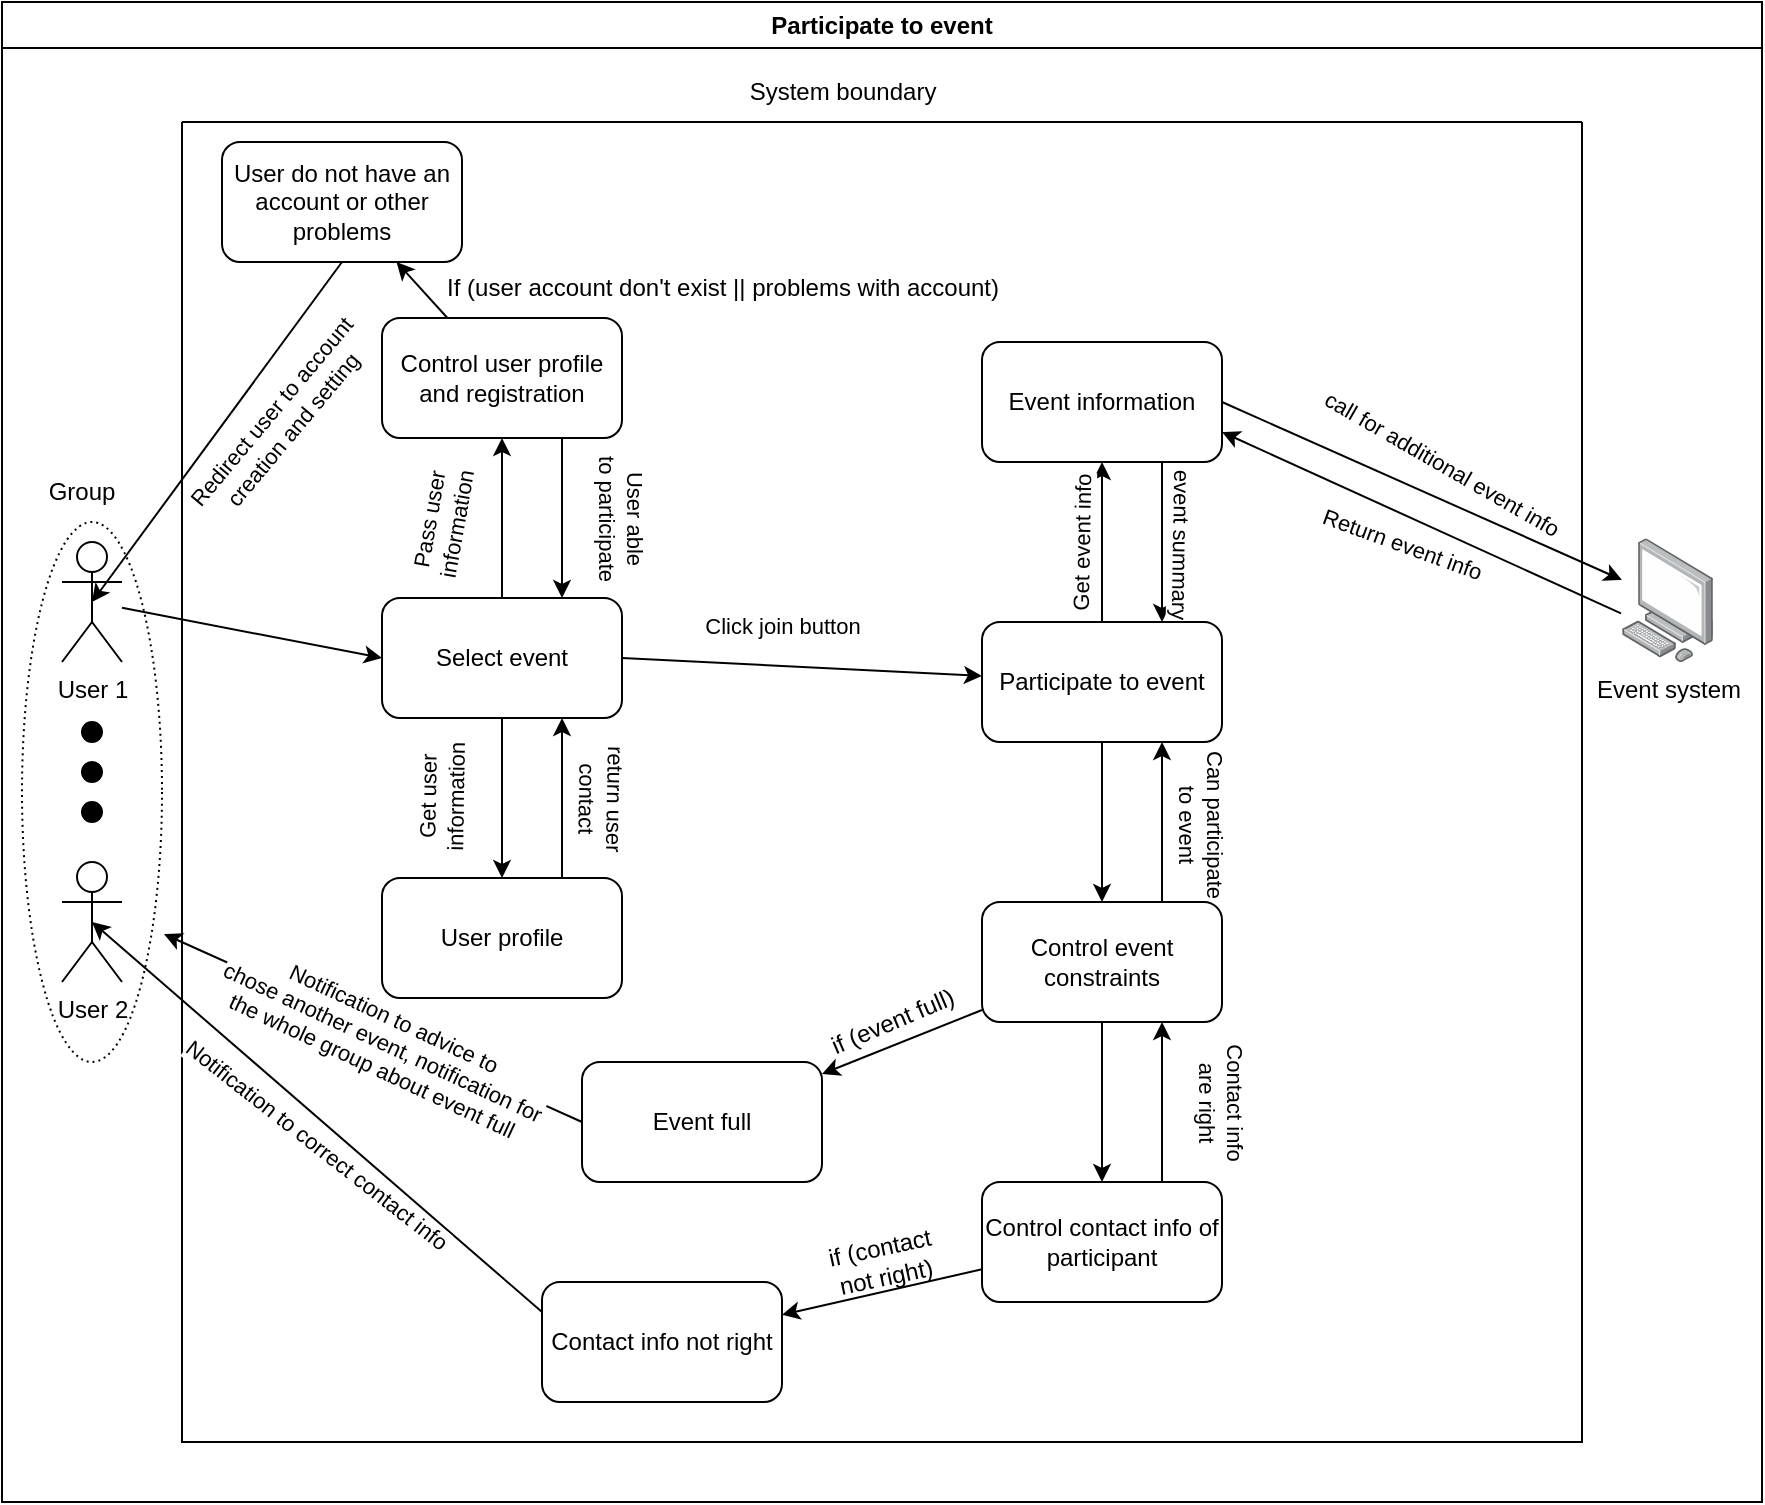 <mxfile version="21.2.4" type="github">
  <diagram name="Pagina-1" id="0LB9FfLSfmmGYp-lagXw">
    <mxGraphModel dx="1221" dy="743" grid="1" gridSize="10" guides="1" tooltips="1" connect="1" arrows="1" fold="1" page="1" pageScale="1" pageWidth="827" pageHeight="1169" math="0" shadow="0">
      <root>
        <mxCell id="0" />
        <mxCell id="1" parent="0" />
        <mxCell id="jyjkLJiU4tbFKEdJ2gJg-1" value="Participate to event" style="swimlane;whiteSpace=wrap;html=1;" parent="1" vertex="1">
          <mxGeometry x="80" width="880" height="750" as="geometry" />
        </mxCell>
        <mxCell id="jyjkLJiU4tbFKEdJ2gJg-6" value="" style="ellipse;whiteSpace=wrap;html=1;fillColor=none;dashed=1;dashPattern=1 2;" parent="jyjkLJiU4tbFKEdJ2gJg-1" vertex="1">
          <mxGeometry x="10" y="260" width="70" height="270" as="geometry" />
        </mxCell>
        <mxCell id="jyjkLJiU4tbFKEdJ2gJg-3" value="System boundary" style="text;html=1;align=center;verticalAlign=middle;resizable=0;points=[];autosize=1;strokeColor=none;fillColor=none;" parent="jyjkLJiU4tbFKEdJ2gJg-1" vertex="1">
          <mxGeometry x="360" y="30" width="120" height="30" as="geometry" />
        </mxCell>
        <mxCell id="jyjkLJiU4tbFKEdJ2gJg-4" value="User 2" style="shape=umlActor;verticalLabelPosition=bottom;verticalAlign=top;html=1;outlineConnect=0;" parent="jyjkLJiU4tbFKEdJ2gJg-1" vertex="1">
          <mxGeometry x="30" y="430" width="30" height="60" as="geometry" />
        </mxCell>
        <mxCell id="jyjkLJiU4tbFKEdJ2gJg-5" value="User 1" style="shape=umlActor;verticalLabelPosition=bottom;verticalAlign=top;html=1;outlineConnect=0;" parent="jyjkLJiU4tbFKEdJ2gJg-1" vertex="1">
          <mxGeometry x="30" y="270" width="30" height="60" as="geometry" />
        </mxCell>
        <mxCell id="jyjkLJiU4tbFKEdJ2gJg-7" value="" style="ellipse;whiteSpace=wrap;html=1;aspect=fixed;fillColor=#000000;" parent="jyjkLJiU4tbFKEdJ2gJg-1" vertex="1">
          <mxGeometry x="40" y="360" width="10" height="10" as="geometry" />
        </mxCell>
        <mxCell id="jyjkLJiU4tbFKEdJ2gJg-8" value="" style="ellipse;whiteSpace=wrap;html=1;aspect=fixed;fillColor=#000000;" parent="jyjkLJiU4tbFKEdJ2gJg-1" vertex="1">
          <mxGeometry x="40" y="380" width="10" height="10" as="geometry" />
        </mxCell>
        <mxCell id="jyjkLJiU4tbFKEdJ2gJg-9" value="" style="ellipse;whiteSpace=wrap;html=1;aspect=fixed;fillColor=#000000;" parent="jyjkLJiU4tbFKEdJ2gJg-1" vertex="1">
          <mxGeometry x="40" y="400" width="10" height="10" as="geometry" />
        </mxCell>
        <mxCell id="jyjkLJiU4tbFKEdJ2gJg-10" value="Group" style="text;html=1;strokeColor=none;fillColor=none;align=center;verticalAlign=middle;whiteSpace=wrap;rounded=0;" parent="jyjkLJiU4tbFKEdJ2gJg-1" vertex="1">
          <mxGeometry x="10" y="230" width="60" height="30" as="geometry" />
        </mxCell>
        <mxCell id="jyjkLJiU4tbFKEdJ2gJg-11" value="Event system" style="image;points=[];aspect=fixed;html=1;align=center;shadow=0;dashed=0;image=img/lib/allied_telesis/computer_and_terminals/Personal_Computer.svg;" parent="jyjkLJiU4tbFKEdJ2gJg-1" vertex="1">
          <mxGeometry x="810" y="268.2" width="45.6" height="61.8" as="geometry" />
        </mxCell>
        <mxCell id="jyjkLJiU4tbFKEdJ2gJg-2" value="" style="swimlane;startSize=0;" parent="1" vertex="1">
          <mxGeometry x="170" y="60" width="700" height="660" as="geometry" />
        </mxCell>
        <mxCell id="jyjkLJiU4tbFKEdJ2gJg-14" style="rounded=0;orthogonalLoop=1;jettySize=auto;html=1;exitX=1;exitY=0.5;exitDx=0;exitDy=0;" parent="jyjkLJiU4tbFKEdJ2gJg-2" source="jyjkLJiU4tbFKEdJ2gJg-12" target="jyjkLJiU4tbFKEdJ2gJg-13" edge="1">
          <mxGeometry relative="1" as="geometry" />
        </mxCell>
        <mxCell id="riMscgRFWsUVu2BTz0AU-16" value="Click join button" style="edgeLabel;html=1;align=center;verticalAlign=middle;resizable=0;points=[];" parent="jyjkLJiU4tbFKEdJ2gJg-14" vertex="1" connectable="0">
          <mxGeometry x="-0.19" relative="1" as="geometry">
            <mxPoint x="7" y="-20" as="offset" />
          </mxGeometry>
        </mxCell>
        <mxCell id="riMscgRFWsUVu2BTz0AU-5" value="" style="edgeStyle=none;rounded=0;orthogonalLoop=1;jettySize=auto;html=1;" parent="jyjkLJiU4tbFKEdJ2gJg-2" source="jyjkLJiU4tbFKEdJ2gJg-12" target="riMscgRFWsUVu2BTz0AU-4" edge="1">
          <mxGeometry relative="1" as="geometry" />
        </mxCell>
        <mxCell id="riMscgRFWsUVu2BTz0AU-6" value="Pass user &lt;br&gt;information" style="edgeLabel;html=1;align=center;verticalAlign=middle;resizable=0;points=[];rotation=-80;" parent="riMscgRFWsUVu2BTz0AU-5" vertex="1" connectable="0">
          <mxGeometry x="0.425" y="1" relative="1" as="geometry">
            <mxPoint x="-29" y="19" as="offset" />
          </mxGeometry>
        </mxCell>
        <mxCell id="riMscgRFWsUVu2BTz0AU-11" value="" style="edgeStyle=none;rounded=0;orthogonalLoop=1;jettySize=auto;html=1;" parent="jyjkLJiU4tbFKEdJ2gJg-2" source="jyjkLJiU4tbFKEdJ2gJg-12" target="riMscgRFWsUVu2BTz0AU-10" edge="1">
          <mxGeometry relative="1" as="geometry" />
        </mxCell>
        <mxCell id="riMscgRFWsUVu2BTz0AU-12" value="Get user &lt;br&gt;information" style="edgeLabel;html=1;align=center;verticalAlign=middle;resizable=0;points=[];rotation=-89;" parent="riMscgRFWsUVu2BTz0AU-11" vertex="1" connectable="0">
          <mxGeometry x="-0.358" y="1" relative="1" as="geometry">
            <mxPoint x="-31" y="14" as="offset" />
          </mxGeometry>
        </mxCell>
        <mxCell id="jyjkLJiU4tbFKEdJ2gJg-12" value="Select event" style="rounded=1;whiteSpace=wrap;html=1;" parent="jyjkLJiU4tbFKEdJ2gJg-2" vertex="1">
          <mxGeometry x="100" y="238" width="120" height="60" as="geometry" />
        </mxCell>
        <mxCell id="riMscgRFWsUVu2BTz0AU-18" value="" style="edgeStyle=none;rounded=0;orthogonalLoop=1;jettySize=auto;html=1;" parent="jyjkLJiU4tbFKEdJ2gJg-2" source="jyjkLJiU4tbFKEdJ2gJg-13" target="riMscgRFWsUVu2BTz0AU-17" edge="1">
          <mxGeometry relative="1" as="geometry" />
        </mxCell>
        <mxCell id="riMscgRFWsUVu2BTz0AU-22" value="Get event info" style="edgeLabel;html=1;align=center;verticalAlign=middle;resizable=0;points=[];rotation=-89;" parent="riMscgRFWsUVu2BTz0AU-18" vertex="1" connectable="0">
          <mxGeometry x="0.342" y="-1" relative="1" as="geometry">
            <mxPoint x="-11" y="14" as="offset" />
          </mxGeometry>
        </mxCell>
        <mxCell id="riMscgRFWsUVu2BTz0AU-20" value="" style="edgeStyle=none;rounded=0;orthogonalLoop=1;jettySize=auto;html=1;" parent="jyjkLJiU4tbFKEdJ2gJg-2" source="jyjkLJiU4tbFKEdJ2gJg-13" target="riMscgRFWsUVu2BTz0AU-19" edge="1">
          <mxGeometry relative="1" as="geometry" />
        </mxCell>
        <mxCell id="jyjkLJiU4tbFKEdJ2gJg-13" value="Participate to event" style="rounded=1;whiteSpace=wrap;html=1;" parent="jyjkLJiU4tbFKEdJ2gJg-2" vertex="1">
          <mxGeometry x="400" y="250" width="120" height="60" as="geometry" />
        </mxCell>
        <mxCell id="riMscgRFWsUVu2BTz0AU-3" style="edgeStyle=none;rounded=0;orthogonalLoop=1;jettySize=auto;html=1;exitX=0.5;exitY=0;exitDx=0;exitDy=0;" parent="jyjkLJiU4tbFKEdJ2gJg-2" source="jyjkLJiU4tbFKEdJ2gJg-12" target="jyjkLJiU4tbFKEdJ2gJg-12" edge="1">
          <mxGeometry relative="1" as="geometry" />
        </mxCell>
        <mxCell id="riMscgRFWsUVu2BTz0AU-7" style="edgeStyle=none;rounded=0;orthogonalLoop=1;jettySize=auto;html=1;exitX=0.75;exitY=1;exitDx=0;exitDy=0;entryX=0.75;entryY=0;entryDx=0;entryDy=0;" parent="jyjkLJiU4tbFKEdJ2gJg-2" source="riMscgRFWsUVu2BTz0AU-4" target="jyjkLJiU4tbFKEdJ2gJg-12" edge="1">
          <mxGeometry relative="1" as="geometry" />
        </mxCell>
        <mxCell id="riMscgRFWsUVu2BTz0AU-9" value="User able &lt;br&gt;to participate" style="edgeLabel;html=1;align=center;verticalAlign=middle;resizable=0;points=[];rotation=90;" parent="riMscgRFWsUVu2BTz0AU-7" vertex="1" connectable="0">
          <mxGeometry x="0.317" y="1" relative="1" as="geometry">
            <mxPoint x="29" y="-13" as="offset" />
          </mxGeometry>
        </mxCell>
        <mxCell id="riMscgRFWsUVu2BTz0AU-30" value="" style="edgeStyle=none;rounded=0;orthogonalLoop=1;jettySize=auto;html=1;" parent="jyjkLJiU4tbFKEdJ2gJg-2" source="riMscgRFWsUVu2BTz0AU-4" target="riMscgRFWsUVu2BTz0AU-29" edge="1">
          <mxGeometry relative="1" as="geometry" />
        </mxCell>
        <mxCell id="riMscgRFWsUVu2BTz0AU-4" value="Control user profile&lt;br&gt;and registration" style="rounded=1;whiteSpace=wrap;html=1;" parent="jyjkLJiU4tbFKEdJ2gJg-2" vertex="1">
          <mxGeometry x="100" y="98" width="120" height="60" as="geometry" />
        </mxCell>
        <mxCell id="riMscgRFWsUVu2BTz0AU-14" style="edgeStyle=none;rounded=0;orthogonalLoop=1;jettySize=auto;html=1;exitX=0.75;exitY=0;exitDx=0;exitDy=0;entryX=0.75;entryY=1;entryDx=0;entryDy=0;" parent="jyjkLJiU4tbFKEdJ2gJg-2" source="riMscgRFWsUVu2BTz0AU-10" target="jyjkLJiU4tbFKEdJ2gJg-12" edge="1">
          <mxGeometry relative="1" as="geometry" />
        </mxCell>
        <mxCell id="riMscgRFWsUVu2BTz0AU-15" value="return user &lt;br&gt;contact" style="edgeLabel;html=1;align=center;verticalAlign=middle;resizable=0;points=[];rotation=91;" parent="riMscgRFWsUVu2BTz0AU-14" vertex="1" connectable="0">
          <mxGeometry x="0.408" y="1" relative="1" as="geometry">
            <mxPoint x="21" y="16" as="offset" />
          </mxGeometry>
        </mxCell>
        <mxCell id="riMscgRFWsUVu2BTz0AU-10" value="User profile" style="rounded=1;whiteSpace=wrap;html=1;" parent="jyjkLJiU4tbFKEdJ2gJg-2" vertex="1">
          <mxGeometry x="100" y="378" width="120" height="60" as="geometry" />
        </mxCell>
        <mxCell id="riMscgRFWsUVu2BTz0AU-23" style="edgeStyle=none;rounded=0;orthogonalLoop=1;jettySize=auto;html=1;exitX=0.75;exitY=1;exitDx=0;exitDy=0;entryX=0.75;entryY=0;entryDx=0;entryDy=0;" parent="jyjkLJiU4tbFKEdJ2gJg-2" source="riMscgRFWsUVu2BTz0AU-17" target="jyjkLJiU4tbFKEdJ2gJg-13" edge="1">
          <mxGeometry relative="1" as="geometry" />
        </mxCell>
        <mxCell id="riMscgRFWsUVu2BTz0AU-24" value="Return event info" style="edgeLabel;html=1;align=center;verticalAlign=middle;resizable=0;points=[];rotation=20;" parent="riMscgRFWsUVu2BTz0AU-23" vertex="1" connectable="0">
          <mxGeometry x="-0.417" y="-1" relative="1" as="geometry">
            <mxPoint x="121" y="17" as="offset" />
          </mxGeometry>
        </mxCell>
        <mxCell id="riMscgRFWsUVu2BTz0AU-48" value="event summary" style="edgeLabel;html=1;align=center;verticalAlign=middle;resizable=0;points=[];rotation=91;" parent="riMscgRFWsUVu2BTz0AU-23" vertex="1" connectable="0">
          <mxGeometry x="-0.442" y="-2" relative="1" as="geometry">
            <mxPoint x="12" y="18" as="offset" />
          </mxGeometry>
        </mxCell>
        <mxCell id="riMscgRFWsUVu2BTz0AU-17" value="Event information" style="rounded=1;whiteSpace=wrap;html=1;" parent="jyjkLJiU4tbFKEdJ2gJg-2" vertex="1">
          <mxGeometry x="400" y="110" width="120" height="60" as="geometry" />
        </mxCell>
        <mxCell id="riMscgRFWsUVu2BTz0AU-21" style="edgeStyle=none;rounded=0;orthogonalLoop=1;jettySize=auto;html=1;exitX=0.75;exitY=0;exitDx=0;exitDy=0;entryX=0.75;entryY=1;entryDx=0;entryDy=0;" parent="jyjkLJiU4tbFKEdJ2gJg-2" source="riMscgRFWsUVu2BTz0AU-19" target="jyjkLJiU4tbFKEdJ2gJg-13" edge="1">
          <mxGeometry relative="1" as="geometry" />
        </mxCell>
        <mxCell id="riMscgRFWsUVu2BTz0AU-49" value="Can participate&lt;br&gt;to event" style="edgeLabel;html=1;align=center;verticalAlign=middle;resizable=0;points=[];rotation=90;" parent="riMscgRFWsUVu2BTz0AU-21" vertex="1" connectable="0">
          <mxGeometry x="0.567" y="2" relative="1" as="geometry">
            <mxPoint x="22" y="23" as="offset" />
          </mxGeometry>
        </mxCell>
        <mxCell id="riMscgRFWsUVu2BTz0AU-34" value="" style="edgeStyle=none;rounded=0;orthogonalLoop=1;jettySize=auto;html=1;" parent="jyjkLJiU4tbFKEdJ2gJg-2" source="riMscgRFWsUVu2BTz0AU-19" target="riMscgRFWsUVu2BTz0AU-33" edge="1">
          <mxGeometry relative="1" as="geometry" />
        </mxCell>
        <mxCell id="riMscgRFWsUVu2BTz0AU-37" value="" style="edgeStyle=none;rounded=0;orthogonalLoop=1;jettySize=auto;html=1;" parent="jyjkLJiU4tbFKEdJ2gJg-2" source="riMscgRFWsUVu2BTz0AU-19" target="riMscgRFWsUVu2BTz0AU-36" edge="1">
          <mxGeometry relative="1" as="geometry" />
        </mxCell>
        <mxCell id="riMscgRFWsUVu2BTz0AU-19" value="Control event constraints" style="rounded=1;whiteSpace=wrap;html=1;" parent="jyjkLJiU4tbFKEdJ2gJg-2" vertex="1">
          <mxGeometry x="400" y="390" width="120" height="60" as="geometry" />
        </mxCell>
        <mxCell id="riMscgRFWsUVu2BTz0AU-29" value="User do not have an account or other problems" style="rounded=1;whiteSpace=wrap;html=1;" parent="jyjkLJiU4tbFKEdJ2gJg-2" vertex="1">
          <mxGeometry x="20" y="10" width="120" height="60" as="geometry" />
        </mxCell>
        <mxCell id="riMscgRFWsUVu2BTz0AU-33" value="Event full" style="rounded=1;whiteSpace=wrap;html=1;" parent="jyjkLJiU4tbFKEdJ2gJg-2" vertex="1">
          <mxGeometry x="200" y="470" width="120" height="60" as="geometry" />
        </mxCell>
        <mxCell id="riMscgRFWsUVu2BTz0AU-40" value="" style="edgeStyle=none;rounded=0;orthogonalLoop=1;jettySize=auto;html=1;" parent="jyjkLJiU4tbFKEdJ2gJg-2" source="riMscgRFWsUVu2BTz0AU-36" target="riMscgRFWsUVu2BTz0AU-39" edge="1">
          <mxGeometry relative="1" as="geometry" />
        </mxCell>
        <mxCell id="riMscgRFWsUVu2BTz0AU-46" style="edgeStyle=none;rounded=0;orthogonalLoop=1;jettySize=auto;html=1;exitX=0.75;exitY=0;exitDx=0;exitDy=0;entryX=0.75;entryY=1;entryDx=0;entryDy=0;" parent="jyjkLJiU4tbFKEdJ2gJg-2" source="riMscgRFWsUVu2BTz0AU-36" target="riMscgRFWsUVu2BTz0AU-19" edge="1">
          <mxGeometry relative="1" as="geometry" />
        </mxCell>
        <mxCell id="riMscgRFWsUVu2BTz0AU-50" value="Contact info &lt;br&gt;are right" style="edgeLabel;html=1;align=center;verticalAlign=middle;resizable=0;points=[];rotation=90;" parent="riMscgRFWsUVu2BTz0AU-46" vertex="1" connectable="0">
          <mxGeometry x="0.333" y="3" relative="1" as="geometry">
            <mxPoint x="33" y="13" as="offset" />
          </mxGeometry>
        </mxCell>
        <mxCell id="riMscgRFWsUVu2BTz0AU-36" value="Control contact info of participant" style="rounded=1;whiteSpace=wrap;html=1;" parent="jyjkLJiU4tbFKEdJ2gJg-2" vertex="1">
          <mxGeometry x="400" y="530" width="120" height="60" as="geometry" />
        </mxCell>
        <mxCell id="riMscgRFWsUVu2BTz0AU-39" value="Contact info not right" style="rounded=1;whiteSpace=wrap;html=1;" parent="jyjkLJiU4tbFKEdJ2gJg-2" vertex="1">
          <mxGeometry x="180" y="580" width="120" height="60" as="geometry" />
        </mxCell>
        <mxCell id="riMscgRFWsUVu2BTz0AU-45" value="if (contact &lt;br&gt;not right)" style="text;html=1;align=center;verticalAlign=middle;resizable=0;points=[];autosize=1;strokeColor=none;fillColor=none;rotation=-12;" parent="jyjkLJiU4tbFKEdJ2gJg-2" vertex="1">
          <mxGeometry x="310" y="550" width="80" height="40" as="geometry" />
        </mxCell>
        <mxCell id="riMscgRFWsUVu2BTz0AU-47" value="If (user account don&#39;t exist || problems with account)" style="text;html=1;align=center;verticalAlign=middle;resizable=0;points=[];autosize=1;strokeColor=none;fillColor=none;" parent="jyjkLJiU4tbFKEdJ2gJg-2" vertex="1">
          <mxGeometry x="120" y="68" width="300" height="30" as="geometry" />
        </mxCell>
        <mxCell id="riMscgRFWsUVu2BTz0AU-44" value="if (event full)" style="text;html=1;align=center;verticalAlign=middle;resizable=0;points=[];autosize=1;strokeColor=none;fillColor=none;rotation=-23;" parent="jyjkLJiU4tbFKEdJ2gJg-2" vertex="1">
          <mxGeometry x="310" y="435" width="90" height="30" as="geometry" />
        </mxCell>
        <mxCell id="riMscgRFWsUVu2BTz0AU-1" style="rounded=0;orthogonalLoop=1;jettySize=auto;html=1;entryX=0;entryY=0.5;entryDx=0;entryDy=0;" parent="1" source="jyjkLJiU4tbFKEdJ2gJg-5" target="jyjkLJiU4tbFKEdJ2gJg-12" edge="1">
          <mxGeometry relative="1" as="geometry" />
        </mxCell>
        <mxCell id="riMscgRFWsUVu2BTz0AU-25" style="edgeStyle=none;rounded=0;orthogonalLoop=1;jettySize=auto;html=1;exitX=1;exitY=0.5;exitDx=0;exitDy=0;" parent="1" source="riMscgRFWsUVu2BTz0AU-17" target="jyjkLJiU4tbFKEdJ2gJg-11" edge="1">
          <mxGeometry relative="1" as="geometry" />
        </mxCell>
        <mxCell id="riMscgRFWsUVu2BTz0AU-26" value="call for additional event info" style="edgeLabel;html=1;align=center;verticalAlign=middle;resizable=0;points=[];rotation=30;" parent="riMscgRFWsUVu2BTz0AU-25" vertex="1" connectable="0">
          <mxGeometry x="-0.261" y="3" relative="1" as="geometry">
            <mxPoint x="35" as="offset" />
          </mxGeometry>
        </mxCell>
        <mxCell id="riMscgRFWsUVu2BTz0AU-28" value="" style="edgeStyle=none;rounded=0;orthogonalLoop=1;jettySize=auto;html=1;entryX=1;entryY=0.75;entryDx=0;entryDy=0;exitX=-0.011;exitY=0.607;exitDx=0;exitDy=0;exitPerimeter=0;" parent="1" source="jyjkLJiU4tbFKEdJ2gJg-11" target="riMscgRFWsUVu2BTz0AU-17" edge="1">
          <mxGeometry relative="1" as="geometry">
            <mxPoint x="847.2" y="299.1" as="targetPoint" />
          </mxGeometry>
        </mxCell>
        <mxCell id="riMscgRFWsUVu2BTz0AU-31" style="edgeStyle=none;rounded=0;orthogonalLoop=1;jettySize=auto;html=1;exitX=0.5;exitY=1;exitDx=0;exitDy=0;entryX=0.5;entryY=0.5;entryDx=0;entryDy=0;entryPerimeter=0;" parent="1" source="riMscgRFWsUVu2BTz0AU-29" target="jyjkLJiU4tbFKEdJ2gJg-5" edge="1">
          <mxGeometry relative="1" as="geometry" />
        </mxCell>
        <mxCell id="riMscgRFWsUVu2BTz0AU-32" value="Redirect user to account &lt;br&gt;creation and setting" style="edgeLabel;html=1;align=center;verticalAlign=middle;resizable=0;points=[];rotation=-50;" parent="riMscgRFWsUVu2BTz0AU-31" vertex="1" connectable="0">
          <mxGeometry x="-0.235" y="-4" relative="1" as="geometry">
            <mxPoint x="21" y="17" as="offset" />
          </mxGeometry>
        </mxCell>
        <mxCell id="riMscgRFWsUVu2BTz0AU-35" style="edgeStyle=none;rounded=0;orthogonalLoop=1;jettySize=auto;html=1;exitX=0;exitY=0.5;exitDx=0;exitDy=0;entryX=1.014;entryY=0.763;entryDx=0;entryDy=0;entryPerimeter=0;" parent="1" source="riMscgRFWsUVu2BTz0AU-33" target="jyjkLJiU4tbFKEdJ2gJg-6" edge="1">
          <mxGeometry relative="1" as="geometry" />
        </mxCell>
        <mxCell id="riMscgRFWsUVu2BTz0AU-43" value="Notification to advice to &lt;br&gt;chose another event, notification for &lt;br&gt;the whole group about event full" style="edgeLabel;html=1;align=center;verticalAlign=middle;resizable=0;points=[];rotation=25;" parent="riMscgRFWsUVu2BTz0AU-35" vertex="1" connectable="0">
          <mxGeometry x="0.175" relative="1" as="geometry">
            <mxPoint x="23" y="15" as="offset" />
          </mxGeometry>
        </mxCell>
        <mxCell id="riMscgRFWsUVu2BTz0AU-41" style="edgeStyle=none;rounded=0;orthogonalLoop=1;jettySize=auto;html=1;exitX=0;exitY=0.25;exitDx=0;exitDy=0;entryX=0.5;entryY=0.5;entryDx=0;entryDy=0;entryPerimeter=0;" parent="1" source="riMscgRFWsUVu2BTz0AU-39" target="jyjkLJiU4tbFKEdJ2gJg-4" edge="1">
          <mxGeometry relative="1" as="geometry" />
        </mxCell>
        <mxCell id="riMscgRFWsUVu2BTz0AU-42" value="Notification to correct contact info" style="edgeLabel;html=1;align=center;verticalAlign=middle;resizable=0;points=[];rotation=38;" parent="riMscgRFWsUVu2BTz0AU-41" vertex="1" connectable="0">
          <mxGeometry x="0.254" y="-1" relative="1" as="geometry">
            <mxPoint x="27" y="39" as="offset" />
          </mxGeometry>
        </mxCell>
      </root>
    </mxGraphModel>
  </diagram>
</mxfile>
